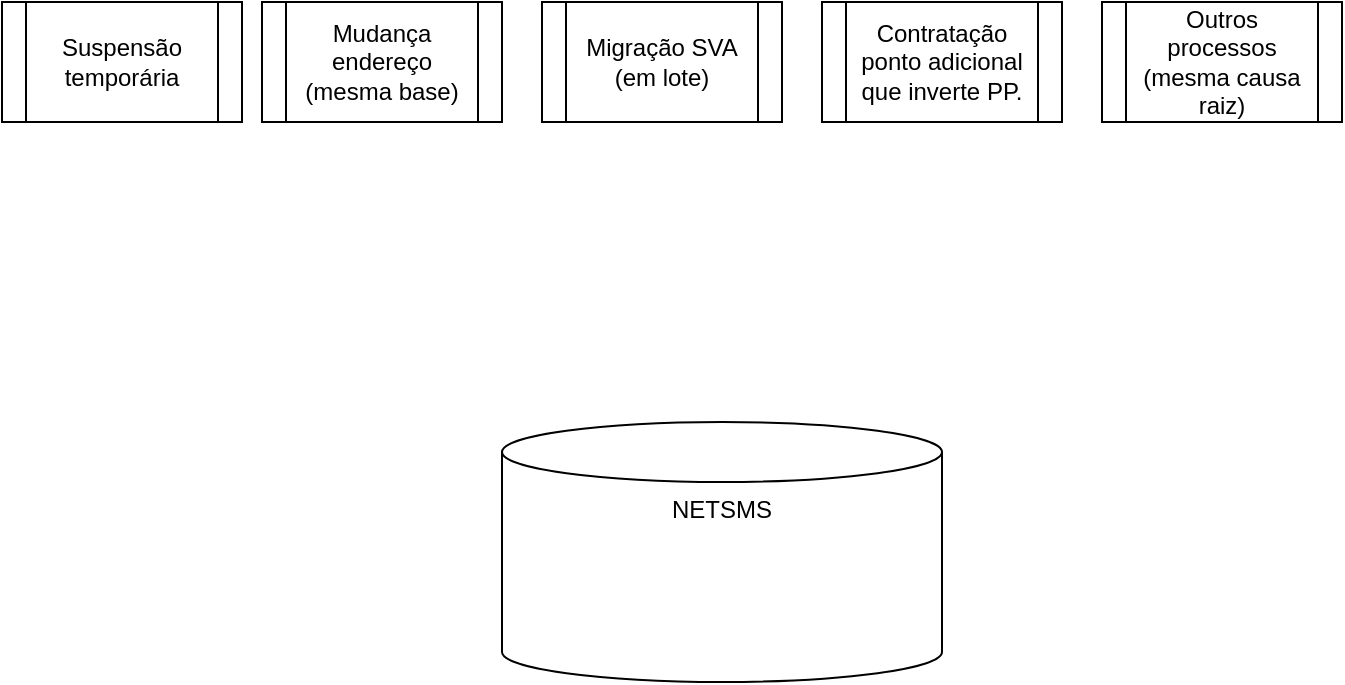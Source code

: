 <mxfile version="25.0.1">
  <diagram name="Página-1" id="lbKp-W_X5cq1iBLr4k5U">
    <mxGraphModel dx="1050" dy="530" grid="1" gridSize="10" guides="1" tooltips="1" connect="1" arrows="1" fold="1" page="1" pageScale="1" pageWidth="827" pageHeight="1169" math="0" shadow="0">
      <root>
        <mxCell id="0" />
        <mxCell id="1" parent="0" />
        <mxCell id="TXyXYrq3tWQpbJNDIby2-1" value="NETSMS" style="shape=cylinder3;whiteSpace=wrap;html=1;boundedLbl=1;backgroundOutline=1;size=15;verticalAlign=top;" vertex="1" parent="1">
          <mxGeometry x="310" y="250" width="220" height="130" as="geometry" />
        </mxCell>
        <mxCell id="TXyXYrq3tWQpbJNDIby2-7" value="Suspensão temporária" style="shape=process;whiteSpace=wrap;html=1;backgroundOutline=1;" vertex="1" parent="1">
          <mxGeometry x="60" y="40" width="120" height="60" as="geometry" />
        </mxCell>
        <mxCell id="TXyXYrq3tWQpbJNDIby2-8" value="Mudança endereço (mesma base)" style="shape=process;whiteSpace=wrap;html=1;backgroundOutline=1;" vertex="1" parent="1">
          <mxGeometry x="190" y="40" width="120" height="60" as="geometry" />
        </mxCell>
        <mxCell id="TXyXYrq3tWQpbJNDIby2-9" value="Migração SVA (em lote)" style="shape=process;whiteSpace=wrap;html=1;backgroundOutline=1;" vertex="1" parent="1">
          <mxGeometry x="330" y="40" width="120" height="60" as="geometry" />
        </mxCell>
        <mxCell id="TXyXYrq3tWQpbJNDIby2-10" value="Contratação ponto adicional que inverte PP." style="shape=process;whiteSpace=wrap;html=1;backgroundOutline=1;" vertex="1" parent="1">
          <mxGeometry x="470" y="40" width="120" height="60" as="geometry" />
        </mxCell>
        <mxCell id="TXyXYrq3tWQpbJNDIby2-11" value="Outros processos (mesma causa raiz)" style="shape=process;whiteSpace=wrap;html=1;backgroundOutline=1;" vertex="1" parent="1">
          <mxGeometry x="610" y="40" width="120" height="60" as="geometry" />
        </mxCell>
      </root>
    </mxGraphModel>
  </diagram>
</mxfile>
